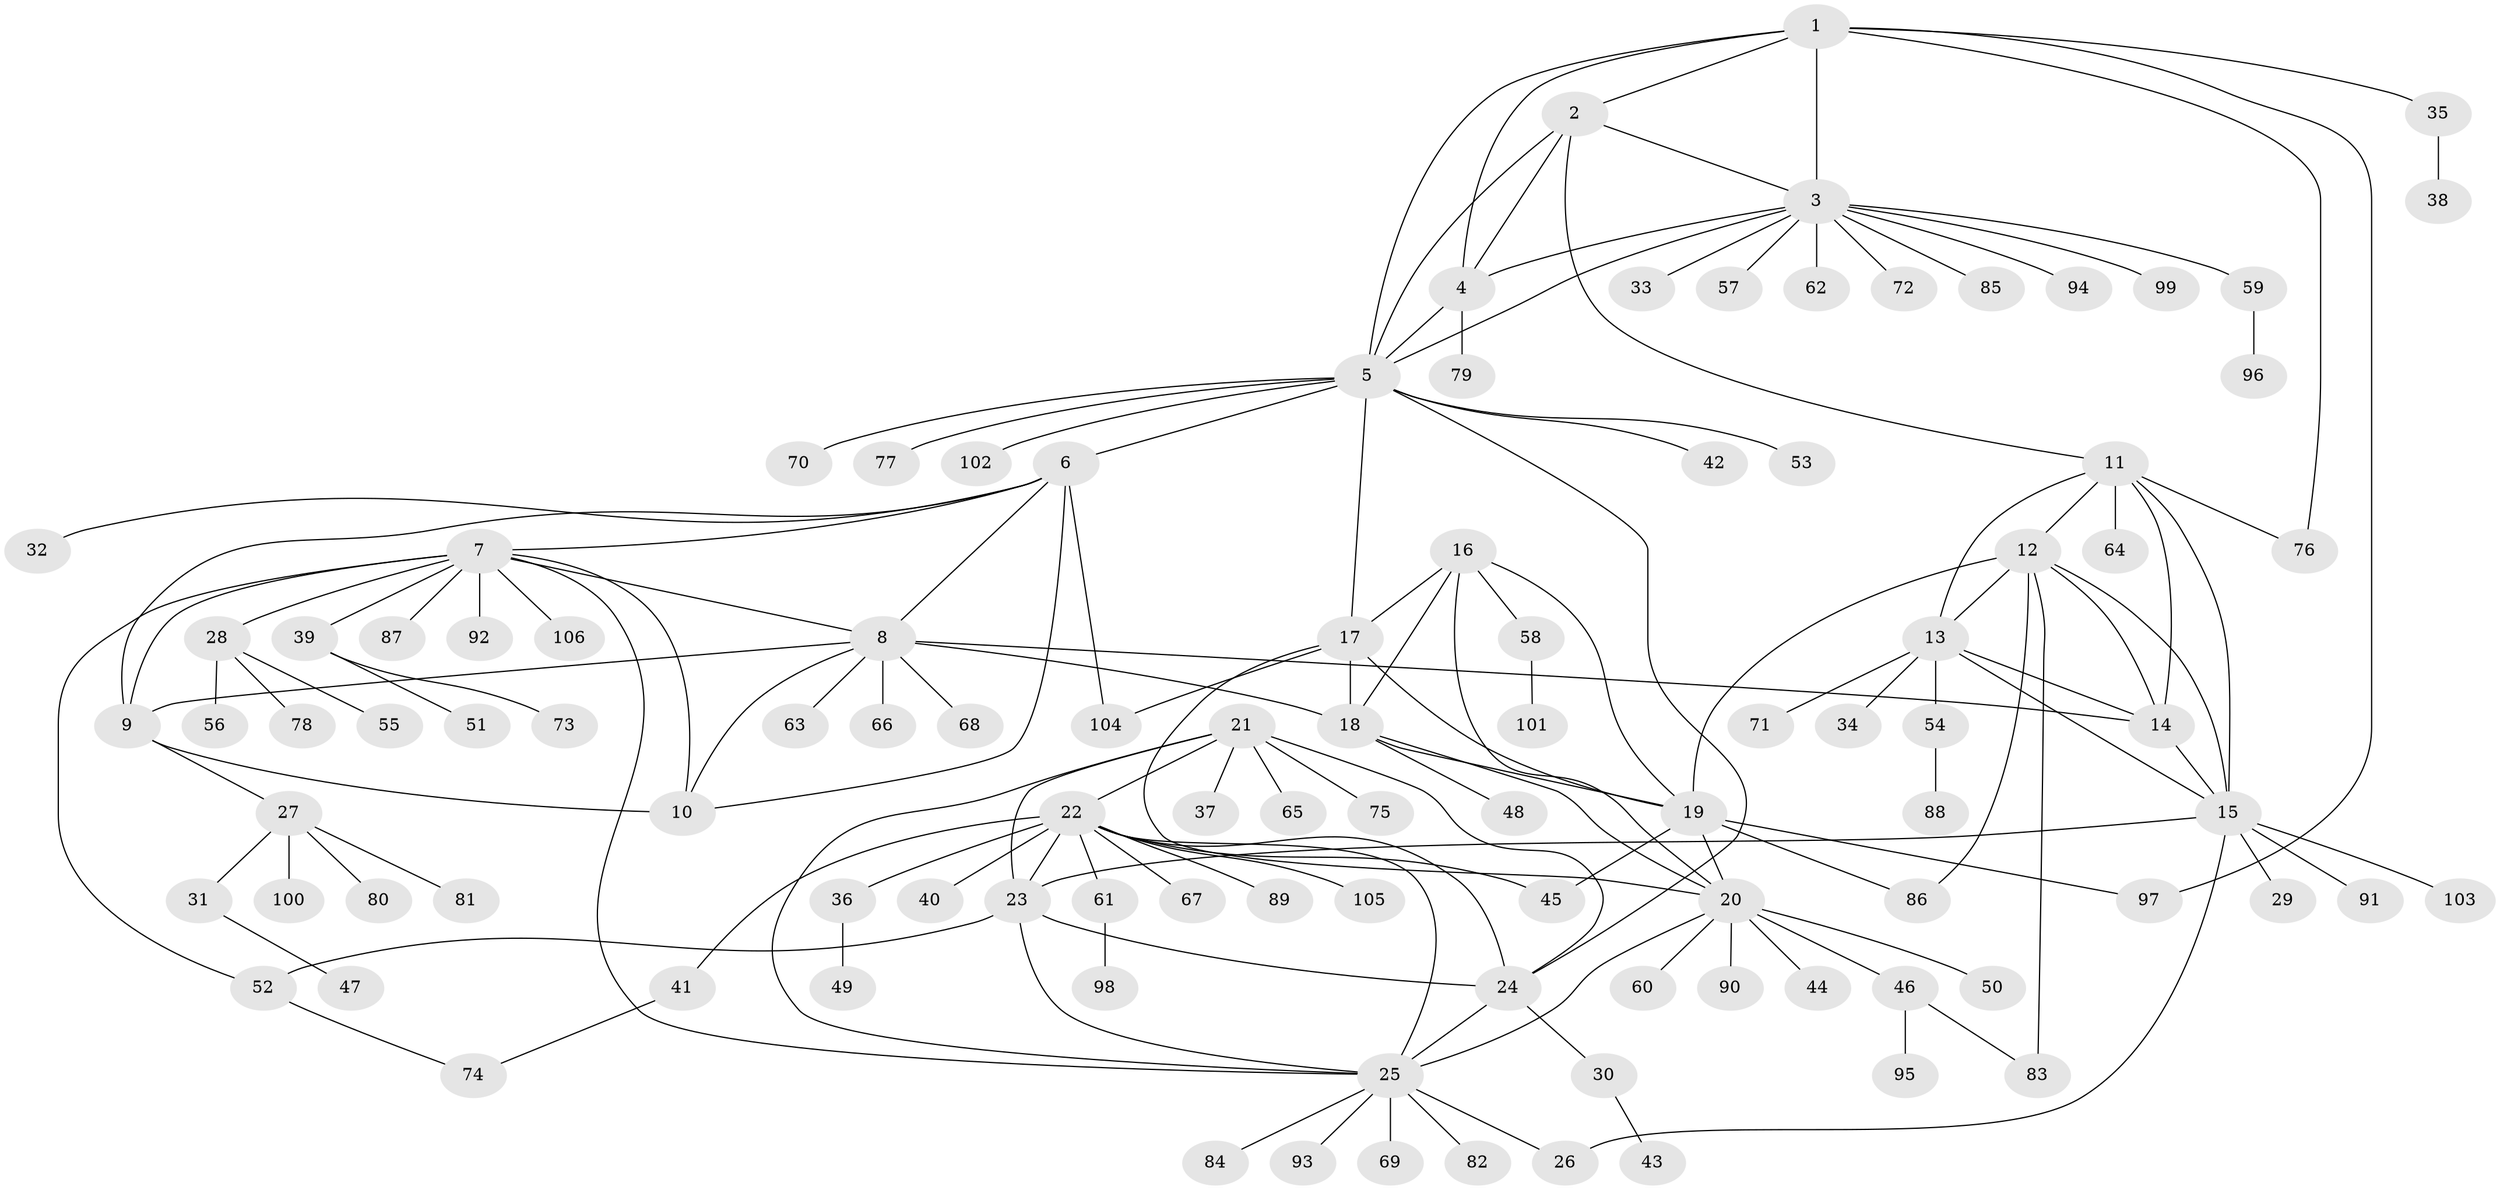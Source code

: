 // coarse degree distribution, {7: 0.012345679012345678, 10: 0.037037037037037035, 3: 0.04938271604938271, 12: 0.024691358024691357, 8: 0.012345679012345678, 2: 0.08641975308641975, 11: 0.024691358024691357, 5: 0.024691358024691357, 6: 0.06172839506172839, 4: 0.037037037037037035, 1: 0.6296296296296297}
// Generated by graph-tools (version 1.1) at 2025/42/03/06/25 10:42:09]
// undirected, 106 vertices, 150 edges
graph export_dot {
graph [start="1"]
  node [color=gray90,style=filled];
  1;
  2;
  3;
  4;
  5;
  6;
  7;
  8;
  9;
  10;
  11;
  12;
  13;
  14;
  15;
  16;
  17;
  18;
  19;
  20;
  21;
  22;
  23;
  24;
  25;
  26;
  27;
  28;
  29;
  30;
  31;
  32;
  33;
  34;
  35;
  36;
  37;
  38;
  39;
  40;
  41;
  42;
  43;
  44;
  45;
  46;
  47;
  48;
  49;
  50;
  51;
  52;
  53;
  54;
  55;
  56;
  57;
  58;
  59;
  60;
  61;
  62;
  63;
  64;
  65;
  66;
  67;
  68;
  69;
  70;
  71;
  72;
  73;
  74;
  75;
  76;
  77;
  78;
  79;
  80;
  81;
  82;
  83;
  84;
  85;
  86;
  87;
  88;
  89;
  90;
  91;
  92;
  93;
  94;
  95;
  96;
  97;
  98;
  99;
  100;
  101;
  102;
  103;
  104;
  105;
  106;
  1 -- 2;
  1 -- 3;
  1 -- 4;
  1 -- 5;
  1 -- 35;
  1 -- 76;
  1 -- 97;
  2 -- 3;
  2 -- 4;
  2 -- 5;
  2 -- 11;
  3 -- 4;
  3 -- 5;
  3 -- 33;
  3 -- 57;
  3 -- 59;
  3 -- 62;
  3 -- 72;
  3 -- 85;
  3 -- 94;
  3 -- 99;
  4 -- 5;
  4 -- 79;
  5 -- 6;
  5 -- 17;
  5 -- 24;
  5 -- 42;
  5 -- 53;
  5 -- 70;
  5 -- 77;
  5 -- 102;
  6 -- 7;
  6 -- 8;
  6 -- 9;
  6 -- 10;
  6 -- 32;
  6 -- 104;
  7 -- 8;
  7 -- 9;
  7 -- 10;
  7 -- 25;
  7 -- 28;
  7 -- 39;
  7 -- 52;
  7 -- 87;
  7 -- 92;
  7 -- 106;
  8 -- 9;
  8 -- 10;
  8 -- 14;
  8 -- 18;
  8 -- 63;
  8 -- 66;
  8 -- 68;
  9 -- 10;
  9 -- 27;
  11 -- 12;
  11 -- 13;
  11 -- 14;
  11 -- 15;
  11 -- 64;
  11 -- 76;
  12 -- 13;
  12 -- 14;
  12 -- 15;
  12 -- 19;
  12 -- 83;
  12 -- 86;
  13 -- 14;
  13 -- 15;
  13 -- 34;
  13 -- 54;
  13 -- 71;
  14 -- 15;
  15 -- 23;
  15 -- 26;
  15 -- 29;
  15 -- 91;
  15 -- 103;
  16 -- 17;
  16 -- 18;
  16 -- 19;
  16 -- 20;
  16 -- 58;
  17 -- 18;
  17 -- 19;
  17 -- 20;
  17 -- 104;
  18 -- 19;
  18 -- 20;
  18 -- 48;
  19 -- 20;
  19 -- 45;
  19 -- 86;
  19 -- 97;
  20 -- 25;
  20 -- 44;
  20 -- 46;
  20 -- 50;
  20 -- 60;
  20 -- 90;
  21 -- 22;
  21 -- 23;
  21 -- 24;
  21 -- 25;
  21 -- 37;
  21 -- 65;
  21 -- 75;
  22 -- 23;
  22 -- 24;
  22 -- 25;
  22 -- 36;
  22 -- 40;
  22 -- 41;
  22 -- 45;
  22 -- 61;
  22 -- 67;
  22 -- 89;
  22 -- 105;
  23 -- 24;
  23 -- 25;
  23 -- 52;
  24 -- 25;
  24 -- 30;
  25 -- 26;
  25 -- 69;
  25 -- 82;
  25 -- 84;
  25 -- 93;
  27 -- 31;
  27 -- 80;
  27 -- 81;
  27 -- 100;
  28 -- 55;
  28 -- 56;
  28 -- 78;
  30 -- 43;
  31 -- 47;
  35 -- 38;
  36 -- 49;
  39 -- 51;
  39 -- 73;
  41 -- 74;
  46 -- 83;
  46 -- 95;
  52 -- 74;
  54 -- 88;
  58 -- 101;
  59 -- 96;
  61 -- 98;
}
